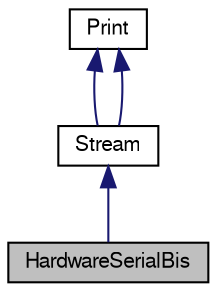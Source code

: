 digraph G
{
  edge [fontname="FreeSans",fontsize="10",labelfontname="FreeSans",labelfontsize="10"];
  node [fontname="FreeSans",fontsize="10",shape=record];
  Node1 [label="HardwareSerialBis",height=0.2,width=0.4,color="black", fillcolor="grey75", style="filled" fontcolor="black"];
  Node2 -> Node1 [dir=back,color="midnightblue",fontsize="10",style="solid",fontname="FreeSans"];
  Node2 [label="Stream",height=0.2,width=0.4,color="black", fillcolor="white", style="filled",URL="$class_stream.html"];
  Node3 -> Node2 [dir=back,color="midnightblue",fontsize="10",style="solid",fontname="FreeSans"];
  Node3 [label="Print",height=0.2,width=0.4,color="black", fillcolor="white", style="filled",URL="$class_print.html"];
  Node3 -> Node2 [dir=back,color="midnightblue",fontsize="10",style="solid",fontname="FreeSans"];
}
